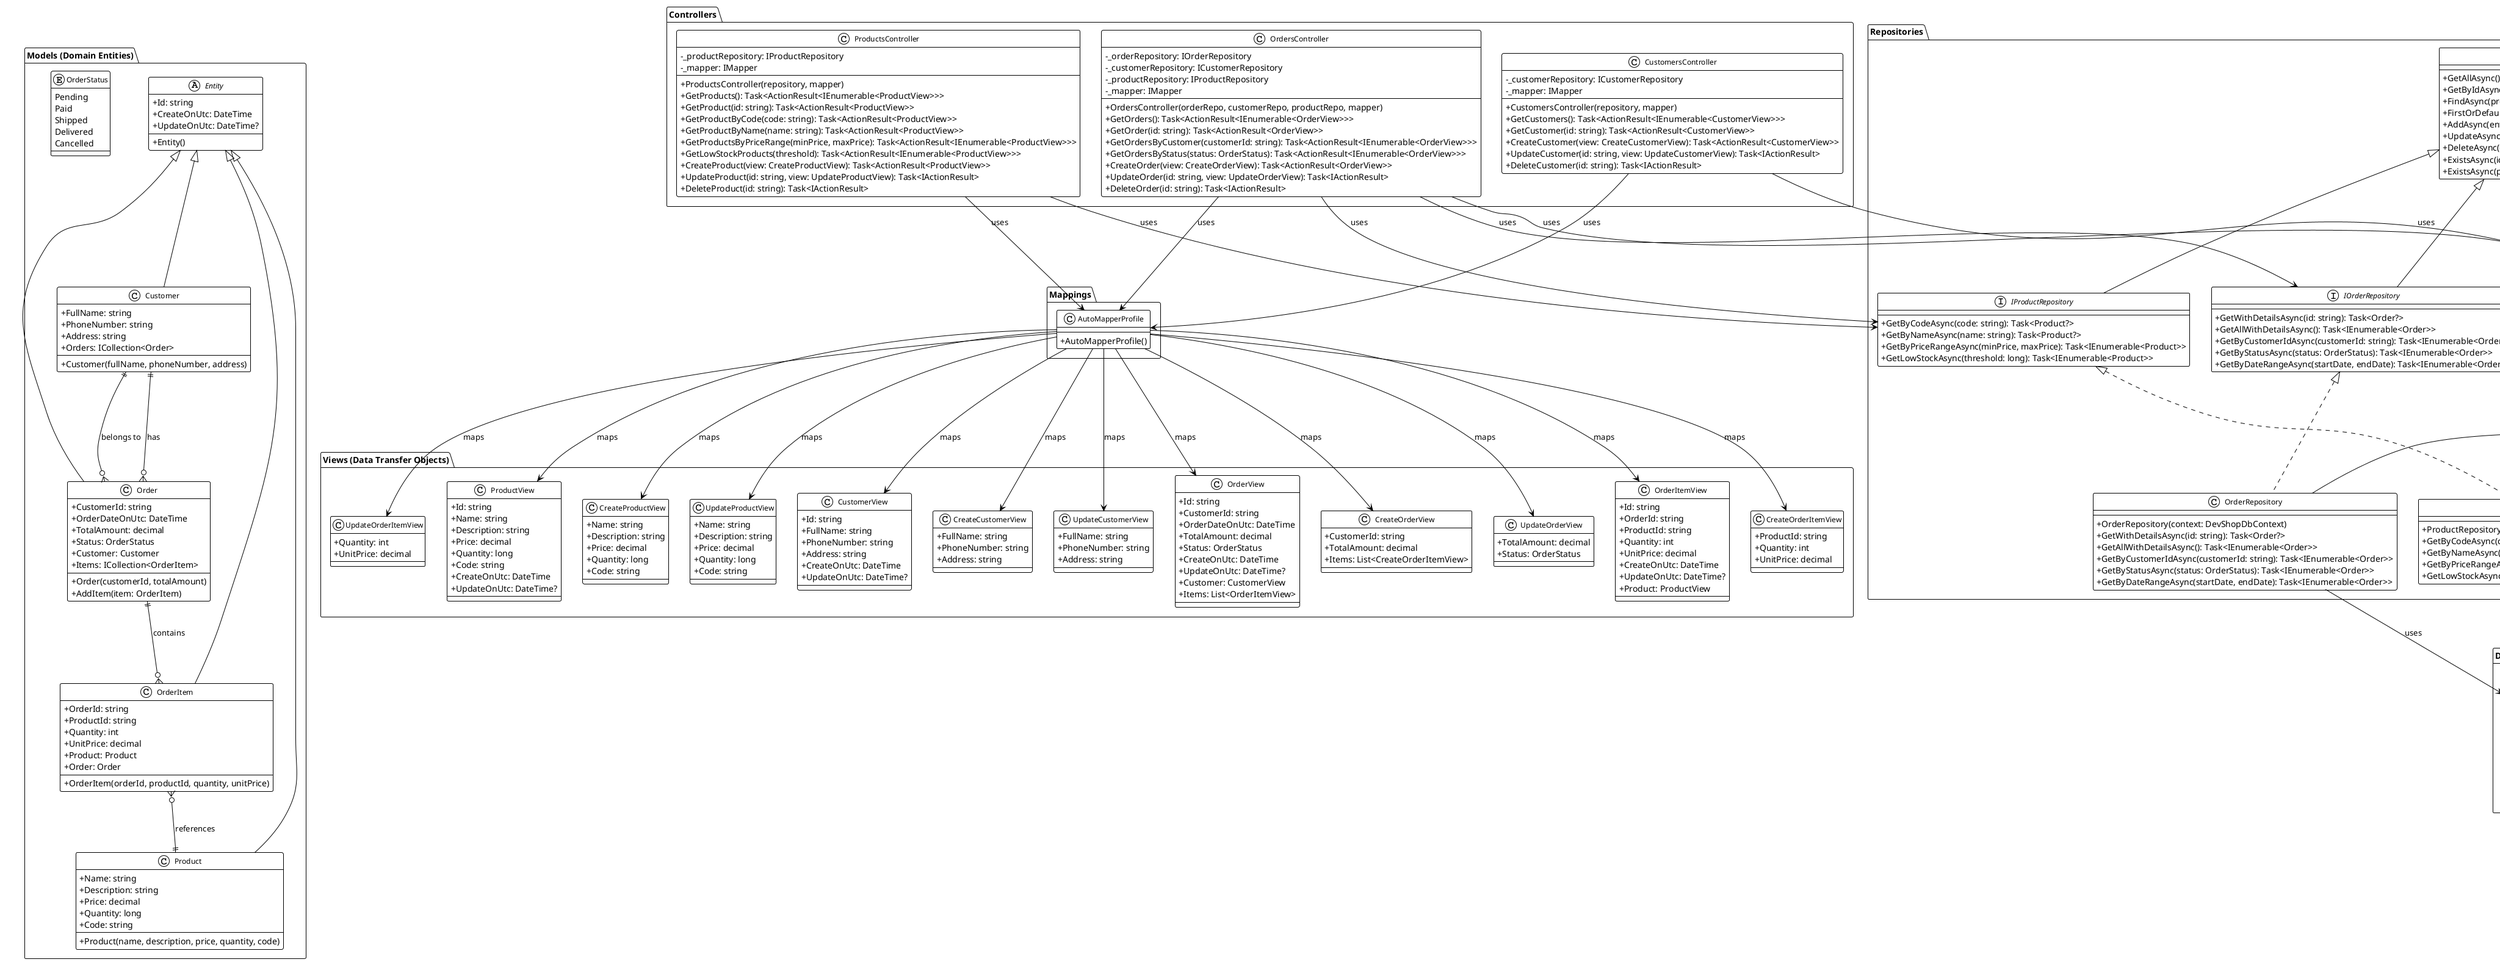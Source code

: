 @startuml DevShop API - Class Diagram

!theme plain
skinparam classAttributeIconSize 0
skinparam classFontSize 12
skinparam classFontName Arial

' Entidades de Domínio
package "Models (Domain Entities)" {
    abstract class Entity {
        +Id: string
        +CreateOnUtc: DateTime
        +UpdateOnUtc: DateTime?
        +Entity()
    }

    class Customer {
        +FullName: string
        +PhoneNumber: string
        +Address: string
        +Orders: ICollection<Order>
        +Customer(fullName, phoneNumber, address)
    }

    class Product {
        +Name: string
        +Description: string
        +Price: decimal
        +Quantity: long
        +Code: string
        +Product(name, description, price, quantity, code)
    }

    class Order {
        +CustomerId: string
        +OrderDateOnUtc: DateTime
        +TotalAmount: decimal
        +Status: OrderStatus
        +Customer: Customer
        +Items: ICollection<OrderItem>
        +Order(customerId, totalAmount)
        +AddItem(item: OrderItem)
    }

    class OrderItem {
        +OrderId: string
        +ProductId: string
        +Quantity: int
        +UnitPrice: decimal
        +Product: Product
        +Order: Order
        +OrderItem(orderId, productId, quantity, unitPrice)
    }

    enum OrderStatus {
        Pending
        Paid
        Shipped
        Delivered
        Cancelled
    }
}

' Views (DTOs)
package "Views (Data Transfer Objects)" {
    class ProductView {
        +Id: string
        +Name: string
        +Description: string
        +Price: decimal
        +Quantity: long
        +Code: string
        +CreateOnUtc: DateTime
        +UpdateOnUtc: DateTime?
    }

    class CreateProductView {
        +Name: string
        +Description: string
        +Price: decimal
        +Quantity: long
        +Code: string
    }

    class UpdateProductView {
        +Name: string
        +Description: string
        +Price: decimal
        +Quantity: long
        +Code: string
    }

    class CustomerView {
        +Id: string
        +FullName: string
        +PhoneNumber: string
        +Address: string
        +CreateOnUtc: DateTime
        +UpdateOnUtc: DateTime?
    }

    class CreateCustomerView {
        +FullName: string
        +PhoneNumber: string
        +Address: string
    }

    class UpdateCustomerView {
        +FullName: string
        +PhoneNumber: string
        +Address: string
    }

    class OrderView {
        +Id: string
        +CustomerId: string
        +OrderDateOnUtc: DateTime
        +TotalAmount: decimal
        +Status: OrderStatus
        +CreateOnUtc: DateTime
        +UpdateOnUtc: DateTime?
        +Customer: CustomerView
        +Items: List<OrderItemView>
    }

    class CreateOrderView {
        +CustomerId: string
        +TotalAmount: decimal
        +Items: List<CreateOrderItemView>
    }

    class UpdateOrderView {
        +TotalAmount: decimal
        +Status: OrderStatus
    }

    class OrderItemView {
        +Id: string
        +OrderId: string
        +ProductId: string
        +Quantity: int
        +UnitPrice: decimal
        +CreateOnUtc: DateTime
        +UpdateOnUtc: DateTime?
        +Product: ProductView
    }

    class CreateOrderItemView {
        +ProductId: string
        +Quantity: int
        +UnitPrice: decimal
    }

    class UpdateOrderItemView {
        +Quantity: int
        +UnitPrice: decimal
    }
}

' Repositórios
package "Repositories" {
    interface IRepository<T> {
        +GetAllAsync(): Task<IEnumerable<T>>
        +GetByIdAsync(id: string): Task<T?>
        +FindAsync(predicate): Task<IEnumerable<T>>
        +FirstOrDefaultAsync(predicate): Task<T?>
        +AddAsync(entity: T): Task<T>
        +UpdateAsync(entity: T): Task
        +DeleteAsync(entity: T): Task
        +ExistsAsync(id: string): Task<bool>
        +ExistsAsync(predicate): Task<bool>
    }

    class Repository<T> {
        -_context: DevShopDbContext
        -_dbSet: DbSet<T>
        +Repository(context: DevShopDbContext)
        +GetAllAsync(): Task<IEnumerable<T>>
        +GetByIdAsync(id: string): Task<T?>
        +FindAsync(predicate): Task<IEnumerable<T>>
        +FirstOrDefaultAsync(predicate): Task<T?>
        +AddAsync(entity: T): Task<T>
        +UpdateAsync(entity: T): Task
        +DeleteAsync(entity: T): Task
        +ExistsAsync(id: string): Task<bool>
        +ExistsAsync(predicate): Task<bool>
    }

    interface IProductRepository {
        +GetByCodeAsync(code: string): Task<Product?>
        +GetByNameAsync(name: string): Task<Product?>
        +GetByPriceRangeAsync(minPrice, maxPrice): Task<IEnumerable<Product>>
        +GetLowStockAsync(threshold: long): Task<IEnumerable<Product>>
    }

    class ProductRepository {
        +ProductRepository(context: DevShopDbContext)
        +GetByCodeAsync(code: string): Task<Product?>
        +GetByNameAsync(name: string): Task<Product?>
        +GetByPriceRangeAsync(minPrice, maxPrice): Task<IEnumerable<Product>>
        +GetLowStockAsync(threshold: long): Task<IEnumerable<Product>>
    }

    interface ICustomerRepository {
        +GetWithOrdersAsync(id: string): Task<Customer?>
        +GetByPhoneNumberAsync(phoneNumber: string): Task<IEnumerable<Customer>>
        +GetByAddressAsync(address: string): Task<IEnumerable<Customer>>
    }

    class CustomerRepository {
        +CustomerRepository(context: DevShopDbContext)
        +GetWithOrdersAsync(id: string): Task<Customer?>
        +GetByPhoneNumberAsync(phoneNumber: string): Task<IEnumerable<Customer>>
        +GetByAddressAsync(address: string): Task<IEnumerable<Customer>>
    }

    interface IOrderRepository {
        +GetWithDetailsAsync(id: string): Task<Order?>
        +GetAllWithDetailsAsync(): Task<IEnumerable<Order>>
        +GetByCustomerIdAsync(customerId: string): Task<IEnumerable<Order>>
        +GetByStatusAsync(status: OrderStatus): Task<IEnumerable<Order>>
        +GetByDateRangeAsync(startDate, endDate): Task<IEnumerable<Order>>
    }

    class OrderRepository {
        +OrderRepository(context: DevShopDbContext)
        +GetWithDetailsAsync(id: string): Task<Order?>
        +GetAllWithDetailsAsync(): Task<IEnumerable<Order>>
        +GetByCustomerIdAsync(customerId: string): Task<IEnumerable<Order>>
        +GetByStatusAsync(status: OrderStatus): Task<IEnumerable<Order>>
        +GetByDateRangeAsync(startDate, endDate): Task<IEnumerable<Order>>
    }
}

' Controllers
package "Controllers" {
    class ProductsController {
        -_productRepository: IProductRepository
        -_mapper: IMapper
        +ProductsController(repository, mapper)
        +GetProducts(): Task<ActionResult<IEnumerable<ProductView>>>
        +GetProduct(id: string): Task<ActionResult<ProductView>>
        +GetProductByCode(code: string): Task<ActionResult<ProductView>>
        +GetProductByName(name: string): Task<ActionResult<ProductView>>
        +GetProductsByPriceRange(minPrice, maxPrice): Task<ActionResult<IEnumerable<ProductView>>>
        +GetLowStockProducts(threshold): Task<ActionResult<IEnumerable<ProductView>>>
        +CreateProduct(view: CreateProductView): Task<ActionResult<ProductView>>
        +UpdateProduct(id: string, view: UpdateProductView): Task<IActionResult>
        +DeleteProduct(id: string): Task<IActionResult>
    }

    class CustomersController {
        -_customerRepository: ICustomerRepository
        -_mapper: IMapper
        +CustomersController(repository, mapper)
        +GetCustomers(): Task<ActionResult<IEnumerable<CustomerView>>>
        +GetCustomer(id: string): Task<ActionResult<CustomerView>>
        +CreateCustomer(view: CreateCustomerView): Task<ActionResult<CustomerView>>
        +UpdateCustomer(id: string, view: UpdateCustomerView): Task<IActionResult>
        +DeleteCustomer(id: string): Task<IActionResult>
    }

    class OrdersController {
        -_orderRepository: IOrderRepository
        -_customerRepository: ICustomerRepository
        -_productRepository: IProductRepository
        -_mapper: IMapper
        +OrdersController(orderRepo, customerRepo, productRepo, mapper)
        +GetOrders(): Task<ActionResult<IEnumerable<OrderView>>>
        +GetOrder(id: string): Task<ActionResult<OrderView>>
        +GetOrdersByCustomer(customerId: string): Task<ActionResult<IEnumerable<OrderView>>>
        +GetOrdersByStatus(status: OrderStatus): Task<ActionResult<IEnumerable<OrderView>>>
        +CreateOrder(view: CreateOrderView): Task<ActionResult<OrderView>>
        +UpdateOrder(id: string, view: UpdateOrderView): Task<IActionResult>
        +DeleteOrder(id: string): Task<IActionResult>
    }
}

' Data Context
package "Data" {
    class DevShopDbContext {
        +Customers: DbSet<Customer>
        +Products: DbSet<Product>
        +Orders: DbSet<Order>
        +OrderItems: DbSet<OrderItem>
        +DevShopDbContext(options)
        +OnModelCreating(modelBuilder)
        +SaveChanges()
        +SaveChangesAsync()
        -UpdateTimestamps()
    }
}

' Mappings
package "Mappings" {
    class AutoMapperProfile {
        +AutoMapperProfile()
    }
}

' Relacionamentos - Entidades
Entity <|-- Customer
Entity <|-- Product
Entity <|-- Order
Entity <|-- OrderItem

Customer ||--o{ Order : has
Order ||--o{ OrderItem : contains
OrderItem }o--|| Product : references
Order }o--|| Customer : belongs to

' Relacionamentos - Repositórios
IRepository <|.. Repository
IRepository <|-- IProductRepository
IRepository <|-- ICustomerRepository
IRepository <|-- IOrderRepository

Repository <|-- ProductRepository
Repository <|-- CustomerRepository
Repository <|-- OrderRepository

IProductRepository <|.. ProductRepository
ICustomerRepository <|.. CustomerRepository
IOrderRepository <|.. OrderRepository

' Relacionamentos - Controllers
ProductsController --> IProductRepository : uses
ProductsController --> AutoMapperProfile : uses
CustomersController --> ICustomerRepository : uses
CustomersController --> AutoMapperProfile : uses
OrdersController --> IOrderRepository : uses
OrdersController --> ICustomerRepository : uses
OrdersController --> IProductRepository : uses
OrdersController --> AutoMapperProfile : uses

' Relacionamentos - Data Context
ProductRepository --> DevShopDbContext : uses
CustomerRepository --> DevShopDbContext : uses
OrderRepository --> DevShopDbContext : uses

' Relacionamentos - Mappings
AutoMapperProfile --> ProductView : maps
AutoMapperProfile --> CreateProductView : maps
AutoMapperProfile --> UpdateProductView : maps
AutoMapperProfile --> CustomerView : maps
AutoMapperProfile --> CreateCustomerView : maps
AutoMapperProfile --> UpdateCustomerView : maps
AutoMapperProfile --> OrderView : maps
AutoMapperProfile --> CreateOrderView : maps
AutoMapperProfile --> UpdateOrderView : maps
AutoMapperProfile --> OrderItemView : maps
AutoMapperProfile --> CreateOrderItemView : maps
AutoMapperProfile --> UpdateOrderItemView : maps

@enduml 